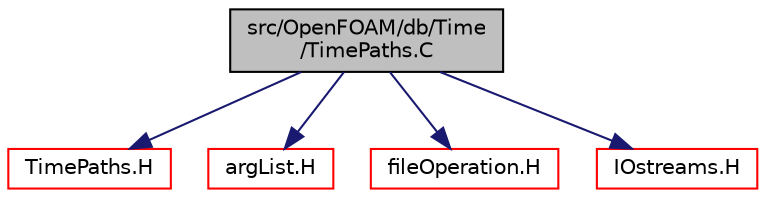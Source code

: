 digraph "src/OpenFOAM/db/Time/TimePaths.C"
{
  bgcolor="transparent";
  edge [fontname="Helvetica",fontsize="10",labelfontname="Helvetica",labelfontsize="10"];
  node [fontname="Helvetica",fontsize="10",shape=record];
  Node1 [label="src/OpenFOAM/db/Time\l/TimePaths.C",height=0.2,width=0.4,color="black", fillcolor="grey75", style="filled" fontcolor="black"];
  Node1 -> Node2 [color="midnightblue",fontsize="10",style="solid",fontname="Helvetica"];
  Node2 [label="TimePaths.H",height=0.2,width=0.4,color="red",URL="$TimePaths_8H.html"];
  Node1 -> Node3 [color="midnightblue",fontsize="10",style="solid",fontname="Helvetica"];
  Node3 [label="argList.H",height=0.2,width=0.4,color="red",URL="$argList_8H.html"];
  Node1 -> Node4 [color="midnightblue",fontsize="10",style="solid",fontname="Helvetica"];
  Node4 [label="fileOperation.H",height=0.2,width=0.4,color="red",URL="$fileOperation_8H.html"];
  Node1 -> Node5 [color="midnightblue",fontsize="10",style="solid",fontname="Helvetica"];
  Node5 [label="IOstreams.H",height=0.2,width=0.4,color="red",URL="$IOstreams_8H.html",tooltip="Useful combination of include files which define Sin, Sout and Serr and the use of IO streams general..."];
}
